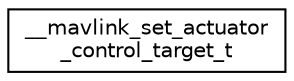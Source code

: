 digraph "Graphical Class Hierarchy"
{
 // INTERACTIVE_SVG=YES
  edge [fontname="Helvetica",fontsize="10",labelfontname="Helvetica",labelfontsize="10"];
  node [fontname="Helvetica",fontsize="10",shape=record];
  rankdir="LR";
  Node1 [label="__mavlink_set_actuator\l_control_target_t",height=0.2,width=0.4,color="black", fillcolor="white", style="filled",URL="$struct____mavlink__set__actuator__control__target__t.html"];
}
